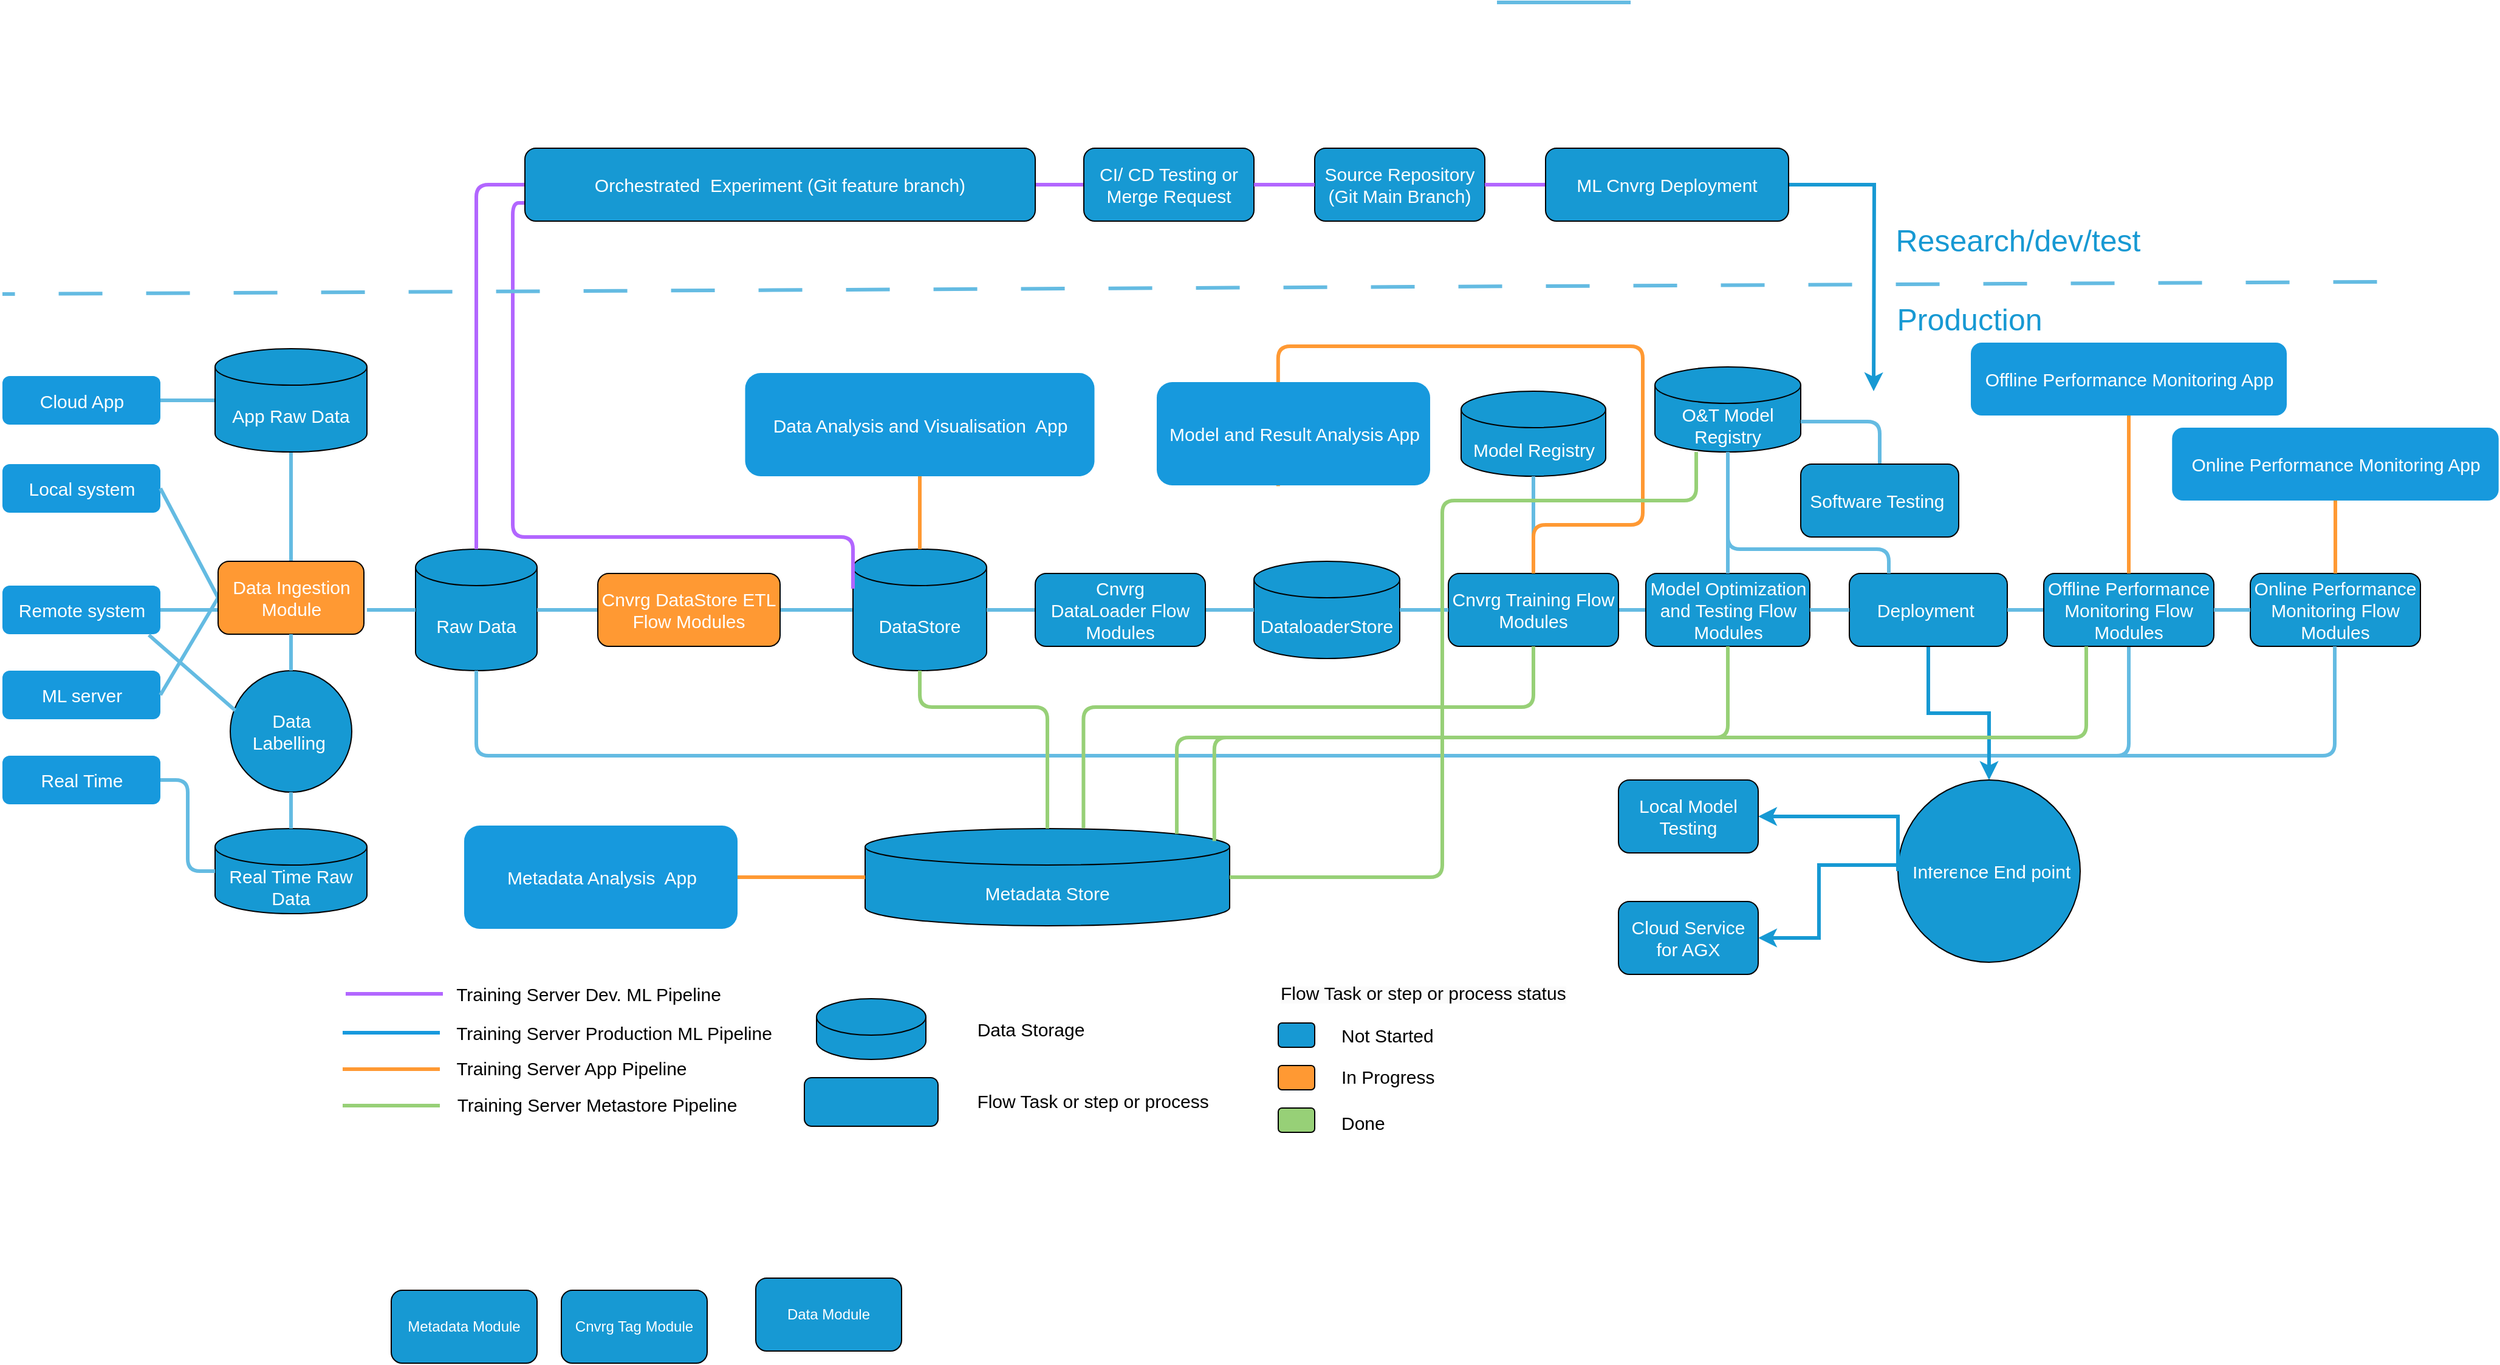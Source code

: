 <mxfile version="21.6.7" type="github">
  <diagram id="6a731a19-8d31-9384-78a2-239565b7b9f0" name="Page-1">
    <mxGraphModel dx="2075" dy="1838" grid="1" gridSize="15" guides="1" tooltips="1" connect="1" arrows="1" fold="1" page="1" pageScale="1" pageWidth="1169" pageHeight="827" background="none" math="0" shadow="0">
      <root>
        <mxCell id="0" />
        <mxCell id="1" parent="0" />
        <mxCell id="1368" value="&lt;font style=&quot;font-size: 15px;&quot;&gt;Cloud App&lt;/font&gt;" style="rounded=1;fillColor=#1799dd;strokeColor=none;strokeWidth=3;shadow=0;html=1;fontColor=#FFFFFF;" parent="1" vertex="1">
          <mxGeometry x="40" y="167.5" width="130" height="40" as="geometry" />
        </mxCell>
        <mxCell id="grCsGURQMANJ224fvGqF-1551" value="&lt;font color=&quot;#ffffff&quot; style=&quot;font-size: 15px;&quot;&gt;Raw Data&lt;/font&gt;" style="shape=cylinder3;whiteSpace=wrap;html=1;boundedLbl=1;backgroundOutline=1;size=15;fillColor=#1699d3;" parent="1" vertex="1">
          <mxGeometry x="380" y="310" width="100" height="100" as="geometry" />
        </mxCell>
        <mxCell id="grCsGURQMANJ224fvGqF-1552" value="&lt;font style=&quot;font-size: 15px;&quot;&gt;Local system&lt;/font&gt;" style="rounded=1;fillColor=#1799dd;strokeColor=none;strokeWidth=3;shadow=0;html=1;fontColor=#FFFFFF;" parent="1" vertex="1">
          <mxGeometry x="40" y="240" width="130" height="40" as="geometry" />
        </mxCell>
        <mxCell id="grCsGURQMANJ224fvGqF-1553" value="&lt;font style=&quot;font-size: 15px;&quot;&gt;Remote system&lt;/font&gt;" style="rounded=1;fillColor=#1799dd;strokeColor=none;strokeWidth=3;shadow=0;html=1;fontColor=#FFFFFF;" parent="1" vertex="1">
          <mxGeometry x="40" y="340" width="130" height="40" as="geometry" />
        </mxCell>
        <mxCell id="grCsGURQMANJ224fvGqF-1555" value="&lt;font style=&quot;font-size: 15px;&quot;&gt;Real Time&lt;/font&gt;" style="rounded=1;fillColor=#1799dd;strokeColor=none;strokeWidth=3;shadow=0;html=1;fontColor=#FFFFFF;" parent="1" vertex="1">
          <mxGeometry x="40" y="480" width="130" height="40" as="geometry" />
        </mxCell>
        <mxCell id="grCsGURQMANJ224fvGqF-1556" value="&lt;font style=&quot;font-size: 15px;&quot;&gt;ML server&lt;/font&gt;" style="rounded=1;fillColor=#1799dd;strokeColor=none;strokeWidth=3;shadow=0;html=1;fontColor=#FFFFFF;" parent="1" vertex="1">
          <mxGeometry x="40" y="410" width="130" height="40" as="geometry" />
        </mxCell>
        <mxCell id="grCsGURQMANJ224fvGqF-1558" value="" style="edgeStyle=none;endArrow=none;strokeWidth=3;strokeColor=#64BBE2;html=1;entryX=1;entryY=0.5;entryDx=0;entryDy=0;exitX=0;exitY=0.5;exitDx=0;exitDy=0;exitPerimeter=0;" parent="1" source="grCsGURQMANJ224fvGqF-1577" target="1368" edge="1">
          <mxGeometry x="-221.5" y="56.5" width="100" height="100" as="geometry">
            <mxPoint x="330" y="220" as="sourcePoint" />
            <mxPoint x="150" y="200" as="targetPoint" />
          </mxGeometry>
        </mxCell>
        <mxCell id="grCsGURQMANJ224fvGqF-1559" value="" style="edgeStyle=orthogonalEdgeStyle;endArrow=none;strokeWidth=3;strokeColor=#B266FF;html=1;entryX=0.5;entryY=0;entryDx=0;entryDy=0;exitX=0;exitY=0.5;exitDx=0;exitDy=0;entryPerimeter=0;" parent="1" source="grCsGURQMANJ224fvGqF-1634" target="grCsGURQMANJ224fvGqF-1551" edge="1">
          <mxGeometry x="-221.5" y="56.5" width="100" height="100" as="geometry">
            <mxPoint x="610" y="230" as="sourcePoint" />
            <mxPoint x="430" y="210" as="targetPoint" />
          </mxGeometry>
        </mxCell>
        <mxCell id="grCsGURQMANJ224fvGqF-1560" value="" style="edgeStyle=none;endArrow=none;strokeWidth=3;strokeColor=#64BBE2;html=1;entryX=0.5;entryY=0;entryDx=0;entryDy=0;exitX=0.5;exitY=1;exitDx=0;exitDy=0;exitPerimeter=0;" parent="1" source="grCsGURQMANJ224fvGqF-1577" target="grCsGURQMANJ224fvGqF-1574" edge="1">
          <mxGeometry x="-221.5" y="56.5" width="100" height="100" as="geometry">
            <mxPoint x="585" y="240" as="sourcePoint" />
            <mxPoint x="405" y="220" as="targetPoint" />
          </mxGeometry>
        </mxCell>
        <mxCell id="grCsGURQMANJ224fvGqF-1561" value="" style="edgeStyle=none;endArrow=none;strokeWidth=3;strokeColor=#64BBE2;html=1;entryX=1;entryY=0.5;entryDx=0;entryDy=0;exitX=0;exitY=0.5;exitDx=0;exitDy=0;exitPerimeter=0;" parent="1" source="grCsGURQMANJ224fvGqF-1570" target="grCsGURQMANJ224fvGqF-1581" edge="1">
          <mxGeometry x="-221.5" y="56.5" width="100" height="100" as="geometry">
            <mxPoint x="930" y="340" as="sourcePoint" />
            <mxPoint x="750" y="320" as="targetPoint" />
          </mxGeometry>
        </mxCell>
        <mxCell id="grCsGURQMANJ224fvGqF-1563" value="" style="edgeStyle=none;endArrow=none;strokeWidth=3;strokeColor=#64BBE2;html=1;entryX=1;entryY=0.5;entryDx=0;entryDy=0;entryPerimeter=0;exitX=0;exitY=0.5;exitDx=0;exitDy=0;" parent="1" source="grCsGURQMANJ224fvGqF-1581" target="grCsGURQMANJ224fvGqF-1551" edge="1">
          <mxGeometry x="-221.5" y="56.5" width="100" height="100" as="geometry">
            <mxPoint x="510" y="360" as="sourcePoint" />
            <mxPoint x="470" y="260" as="targetPoint" />
          </mxGeometry>
        </mxCell>
        <mxCell id="grCsGURQMANJ224fvGqF-1564" value="" style="edgeStyle=none;endArrow=none;strokeWidth=3;strokeColor=#64BBE2;html=1;exitX=0;exitY=0.5;exitDx=0;exitDy=0;exitPerimeter=0;" parent="1" source="grCsGURQMANJ224fvGqF-1551" edge="1">
          <mxGeometry x="-221.5" y="56.5" width="100" height="100" as="geometry">
            <mxPoint x="450" y="360" as="sourcePoint" />
            <mxPoint x="340" y="360" as="targetPoint" />
          </mxGeometry>
        </mxCell>
        <mxCell id="grCsGURQMANJ224fvGqF-1565" value="" style="edgeStyle=none;endArrow=none;strokeWidth=3;strokeColor=#64BBE2;html=1;entryX=1;entryY=0.5;entryDx=0;entryDy=0;exitX=0;exitY=0.5;exitDx=0;exitDy=0;" parent="1" source="grCsGURQMANJ224fvGqF-1574" target="grCsGURQMANJ224fvGqF-1556" edge="1">
          <mxGeometry x="-221.5" y="56.5" width="100" height="100" as="geometry">
            <mxPoint x="360" y="530" as="sourcePoint" />
            <mxPoint x="180" y="510" as="targetPoint" />
          </mxGeometry>
        </mxCell>
        <mxCell id="grCsGURQMANJ224fvGqF-1567" value="" style="edgeStyle=none;endArrow=none;strokeWidth=3;strokeColor=#64BBE2;html=1;entryX=1;entryY=0.5;entryDx=0;entryDy=0;" parent="1" target="grCsGURQMANJ224fvGqF-1553" edge="1">
          <mxGeometry x="-221.5" y="56.5" width="100" height="100" as="geometry">
            <mxPoint x="230" y="360" as="sourcePoint" />
            <mxPoint x="180" y="360" as="targetPoint" />
          </mxGeometry>
        </mxCell>
        <mxCell id="grCsGURQMANJ224fvGqF-1568" value="" style="edgeStyle=none;endArrow=none;strokeWidth=3;strokeColor=#64BBE2;html=1;entryX=1;entryY=0.5;entryDx=0;entryDy=0;exitX=0;exitY=0.5;exitDx=0;exitDy=0;" parent="1" source="grCsGURQMANJ224fvGqF-1574" target="grCsGURQMANJ224fvGqF-1552" edge="1">
          <mxGeometry x="-221.5" y="56.5" width="100" height="100" as="geometry">
            <mxPoint x="360" y="300" as="sourcePoint" />
            <mxPoint x="180" y="280" as="targetPoint" />
          </mxGeometry>
        </mxCell>
        <mxCell id="grCsGURQMANJ224fvGqF-1570" value="&lt;font style=&quot;font-size: 15px;&quot; color=&quot;#ffffff&quot;&gt;DataStore&lt;/font&gt;" style="shape=cylinder3;whiteSpace=wrap;html=1;boundedLbl=1;backgroundOutline=1;size=15;fillColor=#1699d3;" parent="1" vertex="1">
          <mxGeometry x="740" y="310" width="110" height="100" as="geometry" />
        </mxCell>
        <mxCell id="grCsGURQMANJ224fvGqF-1572" value="&lt;font style=&quot;font-size: 15px;&quot; color=&quot;#ffffff&quot;&gt;Metadata Store&lt;/font&gt;" style="shape=cylinder3;whiteSpace=wrap;html=1;boundedLbl=1;backgroundOutline=1;size=15;fillColor=#1699d3;" parent="1" vertex="1">
          <mxGeometry x="750" y="540" width="300" height="80" as="geometry" />
        </mxCell>
        <mxCell id="grCsGURQMANJ224fvGqF-1573" value="&lt;font style=&quot;font-size: 15px;&quot; color=&quot;#ffffff&quot;&gt;DataloaderStore&lt;/font&gt;" style="shape=cylinder3;whiteSpace=wrap;html=1;boundedLbl=1;backgroundOutline=1;size=15;fillColor=#1699d3;" parent="1" vertex="1">
          <mxGeometry x="1070" y="320" width="120" height="80" as="geometry" />
        </mxCell>
        <mxCell id="grCsGURQMANJ224fvGqF-1574" value="&lt;font style=&quot;font-size: 15px;&quot; color=&quot;#ffffff&quot;&gt;Data Ingestion Module&lt;/font&gt;" style="rounded=1;whiteSpace=wrap;html=1;fillColor=#FF9933;" parent="1" vertex="1">
          <mxGeometry x="217.5" y="320" width="120" height="60" as="geometry" />
        </mxCell>
        <mxCell id="grCsGURQMANJ224fvGqF-1577" value="&lt;font style=&quot;font-size: 15px;&quot; color=&quot;#ffffff&quot;&gt;App Raw Data&lt;/font&gt;" style="shape=cylinder3;whiteSpace=wrap;html=1;boundedLbl=1;backgroundOutline=1;size=15;fillColor=#1699d3;" parent="1" vertex="1">
          <mxGeometry x="215" y="145" width="125" height="85" as="geometry" />
        </mxCell>
        <mxCell id="grCsGURQMANJ224fvGqF-1578" value="&lt;font style=&quot;font-size: 15px;&quot; color=&quot;#ffffff&quot;&gt;Model Registry&lt;/font&gt;" style="shape=cylinder3;whiteSpace=wrap;html=1;boundedLbl=1;backgroundOutline=1;size=15;fillColor=#1699d3;" parent="1" vertex="1">
          <mxGeometry x="1240.5" y="180" width="119" height="70" as="geometry" />
        </mxCell>
        <mxCell id="grCsGURQMANJ224fvGqF-1581" value="&lt;font style=&quot;font-size: 15px;&quot; color=&quot;#ffffff&quot;&gt;Cnvrg DataStore ETL Flow Modules&lt;/font&gt;" style="rounded=1;whiteSpace=wrap;html=1;fillColor=#FF9933;" parent="1" vertex="1">
          <mxGeometry x="530" y="330" width="150" height="60" as="geometry" />
        </mxCell>
        <mxCell id="grCsGURQMANJ224fvGqF-1592" value="&lt;font color=&quot;#ffffff&quot;&gt;Data Module&lt;/font&gt;" style="rounded=1;whiteSpace=wrap;html=1;fillColor=#1799d3;" parent="1" vertex="1">
          <mxGeometry x="660" y="910" width="120" height="60" as="geometry" />
        </mxCell>
        <mxCell id="grCsGURQMANJ224fvGqF-1593" value="&lt;font color=&quot;#ffffff&quot;&gt;Cnvrg Tag Module&lt;/font&gt;" style="rounded=1;whiteSpace=wrap;html=1;fillColor=#1799d3;" parent="1" vertex="1">
          <mxGeometry x="500" y="920" width="120" height="60" as="geometry" />
        </mxCell>
        <mxCell id="grCsGURQMANJ224fvGqF-1594" value="&lt;font color=&quot;#ffffff&quot;&gt;Metadata Module&lt;/font&gt;" style="rounded=1;whiteSpace=wrap;html=1;fillColor=#1799d3;" parent="1" vertex="1">
          <mxGeometry x="360" y="920" width="120" height="60" as="geometry" />
        </mxCell>
        <mxCell id="grCsGURQMANJ224fvGqF-1595" value="" style="edgeStyle=orthogonalEdgeStyle;endArrow=none;strokeWidth=3;strokeColor=#64BBE2;html=1;entryX=0.5;entryY=1;entryDx=0;entryDy=0;entryPerimeter=0;exitX=0.5;exitY=1;exitDx=0;exitDy=0;" parent="1" source="grCsGURQMANJ224fvGqF-1617" target="grCsGURQMANJ224fvGqF-1551" edge="1">
          <mxGeometry x="-221.5" y="56.5" width="100" height="100" as="geometry">
            <mxPoint x="1830" y="480" as="sourcePoint" />
            <mxPoint x="440" y="420" as="targetPoint" />
            <Array as="points">
              <mxPoint x="1790" y="480" />
              <mxPoint x="430" y="480" />
            </Array>
          </mxGeometry>
        </mxCell>
        <mxCell id="grCsGURQMANJ224fvGqF-1598" value="" style="edgeStyle=none;endArrow=none;strokeWidth=3;strokeColor=#64BBE2;html=1;entryX=1;entryY=0.5;entryDx=0;entryDy=0;exitX=0;exitY=0.5;exitDx=0;exitDy=0;" parent="1" source="grCsGURQMANJ224fvGqF-1607" target="grCsGURQMANJ224fvGqF-1602" edge="1">
          <mxGeometry x="-221.5" y="56.5" width="100" height="100" as="geometry">
            <mxPoint x="1680" y="270" as="sourcePoint" />
            <mxPoint x="1500" y="250" as="targetPoint" />
          </mxGeometry>
        </mxCell>
        <mxCell id="grCsGURQMANJ224fvGqF-1599" value="" style="edgeStyle=none;endArrow=none;strokeWidth=3;strokeColor=#64BBE2;html=1;entryX=1;entryY=0.5;entryDx=0;entryDy=0;exitX=0;exitY=0.5;exitDx=0;exitDy=0;exitPerimeter=0;" parent="1" source="grCsGURQMANJ224fvGqF-1573" target="grCsGURQMANJ224fvGqF-1601" edge="1">
          <mxGeometry x="-221.5" y="56.5" width="100" height="100" as="geometry">
            <mxPoint x="1250" y="255" as="sourcePoint" />
            <mxPoint x="1070" y="235" as="targetPoint" />
          </mxGeometry>
        </mxCell>
        <mxCell id="grCsGURQMANJ224fvGqF-1600" value="" style="edgeStyle=none;endArrow=none;strokeWidth=3;strokeColor=#64BBE2;html=1;exitX=0;exitY=0.5;exitDx=0;exitDy=0;entryX=1;entryY=0.5;entryDx=0;entryDy=0;entryPerimeter=0;" parent="1" source="grCsGURQMANJ224fvGqF-1601" target="grCsGURQMANJ224fvGqF-1570" edge="1">
          <mxGeometry x="-221.5" y="56.5" width="100" height="100" as="geometry">
            <mxPoint x="1020" y="260" as="sourcePoint" />
            <mxPoint x="840" y="240" as="targetPoint" />
          </mxGeometry>
        </mxCell>
        <mxCell id="grCsGURQMANJ224fvGqF-1601" value="&lt;font style=&quot;font-size: 15px;&quot; color=&quot;#ffffff&quot;&gt;Cnvrg DataLoader&amp;nbsp;Flow Modules&lt;/font&gt;" style="rounded=1;whiteSpace=wrap;html=1;fillColor=#1799d3;" parent="1" vertex="1">
          <mxGeometry x="890" y="330" width="140" height="60" as="geometry" />
        </mxCell>
        <mxCell id="grCsGURQMANJ224fvGqF-1602" value="&lt;font style=&quot;font-size: 15px;&quot; color=&quot;#ffffff&quot;&gt;Cnvrg Training Flow Modules&lt;/font&gt;" style="rounded=1;whiteSpace=wrap;html=1;fillColor=#1799d3;" parent="1" vertex="1">
          <mxGeometry x="1230" y="330" width="140" height="60" as="geometry" />
        </mxCell>
        <mxCell id="grCsGURQMANJ224fvGqF-1604" value="" style="edgeStyle=none;endArrow=none;strokeWidth=3;strokeColor=#64BBE2;html=1;entryX=1;entryY=0.5;entryDx=0;entryDy=0;exitX=0;exitY=0.5;exitDx=0;exitDy=0;entryPerimeter=0;" parent="1" source="grCsGURQMANJ224fvGqF-1602" target="grCsGURQMANJ224fvGqF-1573" edge="1">
          <mxGeometry x="-221.5" y="56.5" width="100" height="100" as="geometry">
            <mxPoint x="1435" y="300" as="sourcePoint" />
            <mxPoint x="1255" y="280" as="targetPoint" />
          </mxGeometry>
        </mxCell>
        <mxCell id="grCsGURQMANJ224fvGqF-1605" value="" style="edgeStyle=none;endArrow=none;strokeWidth=3;strokeColor=#64BBE2;html=1;" parent="1" source="grCsGURQMANJ224fvGqF-1602" target="grCsGURQMANJ224fvGqF-1578" edge="1">
          <mxGeometry x="-221.5" y="56.5" width="100" height="100" as="geometry">
            <mxPoint x="1481" y="320" as="sourcePoint" />
            <mxPoint x="1390" y="270" as="targetPoint" />
          </mxGeometry>
        </mxCell>
        <mxCell id="grCsGURQMANJ224fvGqF-1607" value="&lt;font style=&quot;font-size: 15px;&quot; color=&quot;#ffffff&quot;&gt;Model Optimization and Testing Flow Modules&lt;/font&gt;" style="rounded=1;whiteSpace=wrap;html=1;fillColor=#1799d3;" parent="1" vertex="1">
          <mxGeometry x="1392.5" y="330" width="135" height="60" as="geometry" />
        </mxCell>
        <mxCell id="grCsGURQMANJ224fvGqF-1661" value="" style="edgeStyle=orthogonalEdgeStyle;rounded=0;orthogonalLoop=1;jettySize=auto;html=1;strokeColor=#1699D3;strokeWidth=3;" parent="1" source="grCsGURQMANJ224fvGqF-1609" target="grCsGURQMANJ224fvGqF-1660" edge="1">
          <mxGeometry relative="1" as="geometry" />
        </mxCell>
        <mxCell id="grCsGURQMANJ224fvGqF-1609" value="&lt;font style=&quot;font-size: 15px;&quot; color=&quot;#ffffff&quot;&gt;Deployment&amp;nbsp;&lt;/font&gt;" style="rounded=1;whiteSpace=wrap;html=1;fillColor=#1799d3;" parent="1" vertex="1">
          <mxGeometry x="1560" y="330" width="130" height="60" as="geometry" />
        </mxCell>
        <mxCell id="grCsGURQMANJ224fvGqF-1610" value="" style="edgeStyle=none;endArrow=none;strokeWidth=3;strokeColor=#64BBE2;html=1;exitX=1;exitY=0.5;exitDx=0;exitDy=0;entryX=0;entryY=0.5;entryDx=0;entryDy=0;" parent="1" source="grCsGURQMANJ224fvGqF-1607" target="grCsGURQMANJ224fvGqF-1609" edge="1">
          <mxGeometry x="-221.5" y="56.5" width="100" height="100" as="geometry">
            <mxPoint x="1754" y="235" as="sourcePoint" />
            <mxPoint x="1884" y="295" as="targetPoint" />
          </mxGeometry>
        </mxCell>
        <mxCell id="grCsGURQMANJ224fvGqF-1613" value="&lt;font color=&quot;#ffffff&quot;&gt;&lt;span style=&quot;font-size: 15px;&quot;&gt;O&amp;amp;T Model Registry&lt;/span&gt;&lt;/font&gt;" style="shape=cylinder3;whiteSpace=wrap;html=1;boundedLbl=1;backgroundOutline=1;size=15;fillColor=#1699d3;" parent="1" vertex="1">
          <mxGeometry x="1400" y="160" width="120" height="70" as="geometry" />
        </mxCell>
        <mxCell id="grCsGURQMANJ224fvGqF-1614" value="" style="edgeStyle=orthogonalEdgeStyle;endArrow=none;strokeWidth=3;strokeColor=#FF9933;html=1;exitX=0.5;exitY=0;exitDx=0;exitDy=0;entryX=0.444;entryY=1.007;entryDx=0;entryDy=0;entryPerimeter=0;" parent="1" source="grCsGURQMANJ224fvGqF-1602" target="grCsGURQMANJ224fvGqF-1627" edge="1">
          <mxGeometry x="-221.5" y="56.5" width="100" height="100" as="geometry">
            <mxPoint x="1312.47" y="280" as="sourcePoint" />
            <mxPoint x="1404.97" y="95" as="targetPoint" />
            <Array as="points">
              <mxPoint x="1300" y="290" />
              <mxPoint x="1390" y="290" />
              <mxPoint x="1390" y="143" />
            </Array>
          </mxGeometry>
        </mxCell>
        <mxCell id="grCsGURQMANJ224fvGqF-1615" value="" style="edgeStyle=none;endArrow=none;strokeWidth=3;strokeColor=#64BBE2;html=1;entryX=1;entryY=0.5;entryDx=0;entryDy=0;exitX=0;exitY=0.5;exitDx=0;exitDy=0;" parent="1" source="grCsGURQMANJ224fvGqF-1617" target="grCsGURQMANJ224fvGqF-1609" edge="1">
          <mxGeometry x="-221.5" y="56.5" width="100" height="100" as="geometry">
            <mxPoint x="2120" y="280" as="sourcePoint" />
            <mxPoint x="1940" y="260" as="targetPoint" />
          </mxGeometry>
        </mxCell>
        <mxCell id="grCsGURQMANJ224fvGqF-1616" value="" style="edgeStyle=none;endArrow=none;strokeWidth=3;strokeColor=#64BBE2;html=1;entryX=0.5;entryY=1;entryDx=0;entryDy=0;exitX=0.5;exitY=0;exitDx=0;exitDy=0;entryPerimeter=0;" parent="1" source="grCsGURQMANJ224fvGqF-1607" target="grCsGURQMANJ224fvGqF-1613" edge="1">
          <mxGeometry x="-221.5" y="56.5" width="100" height="100" as="geometry">
            <mxPoint x="1610" y="140" as="sourcePoint" />
            <mxPoint x="1430" y="120" as="targetPoint" />
          </mxGeometry>
        </mxCell>
        <mxCell id="grCsGURQMANJ224fvGqF-1617" value="&lt;font color=&quot;#ffffff&quot;&gt;&lt;font style=&quot;font-size: 15px;&quot;&gt;Offline Performance Monitoring Flow Modules&lt;/font&gt;&lt;br&gt;&lt;/font&gt;" style="rounded=1;whiteSpace=wrap;html=1;fillColor=#1799d3;" parent="1" vertex="1">
          <mxGeometry x="1720" y="330" width="140" height="60" as="geometry" />
        </mxCell>
        <mxCell id="grCsGURQMANJ224fvGqF-1620" value="&lt;font style=&quot;font-size: 15px;&quot;&gt;Data Analysis and Visualisation&amp;nbsp; App&lt;/font&gt;" style="rounded=1;fillColor=#1799dd;strokeColor=none;strokeWidth=3;shadow=0;html=1;fontColor=#FFFFFF;" parent="1" vertex="1">
          <mxGeometry x="651.25" y="165" width="287.5" height="85" as="geometry" />
        </mxCell>
        <mxCell id="grCsGURQMANJ224fvGqF-1621" value="" style="edgeStyle=orthogonalEdgeStyle;endArrow=none;strokeWidth=3;strokeColor=#B266FF;html=1;entryX=0;entryY=0.75;entryDx=0;entryDy=0;exitX=0;exitY=0;exitDx=0;exitDy=32.5;exitPerimeter=0;" parent="1" source="grCsGURQMANJ224fvGqF-1570" target="grCsGURQMANJ224fvGqF-1634" edge="1">
          <mxGeometry x="-221.5" y="56.5" width="100" height="100" as="geometry">
            <mxPoint x="660" y="257.5" as="sourcePoint" />
            <mxPoint x="480" y="237.5" as="targetPoint" />
            <Array as="points">
              <mxPoint x="740" y="300" />
              <mxPoint x="460" y="300" />
              <mxPoint x="460" y="25" />
            </Array>
          </mxGeometry>
        </mxCell>
        <mxCell id="grCsGURQMANJ224fvGqF-1622" value="" style="edgeStyle=none;endArrow=none;strokeWidth=3;strokeColor=#FF9933;html=1;entryX=0.5;entryY=1;entryDx=0;entryDy=0;exitX=0.5;exitY=0;exitDx=0;exitDy=0;exitPerimeter=0;" parent="1" source="grCsGURQMANJ224fvGqF-1570" target="grCsGURQMANJ224fvGqF-1620" edge="1">
          <mxGeometry x="-221.5" y="56.5" width="100" height="100" as="geometry">
            <mxPoint x="990" y="280" as="sourcePoint" />
            <mxPoint x="810" y="260" as="targetPoint" />
          </mxGeometry>
        </mxCell>
        <mxCell id="grCsGURQMANJ224fvGqF-1627" value="&lt;font style=&quot;font-size: 15px;&quot;&gt;Model and Result Analysis App&lt;/font&gt;" style="rounded=1;fillColor=#1799dd;strokeColor=none;strokeWidth=3;shadow=0;html=1;fontColor=#FFFFFF;" parent="1" vertex="1">
          <mxGeometry x="990" y="172.5" width="225" height="85" as="geometry" />
        </mxCell>
        <mxCell id="grCsGURQMANJ224fvGqF-1629" value="&lt;font style=&quot;font-size: 15px;&quot;&gt;Offline Performance Monitoring App&lt;/font&gt;" style="rounded=1;fillColor=#1799dd;strokeColor=none;strokeWidth=3;shadow=0;html=1;fontColor=#FFFFFF;" parent="1" vertex="1">
          <mxGeometry x="1660" y="140" width="260" height="60" as="geometry" />
        </mxCell>
        <mxCell id="grCsGURQMANJ224fvGqF-1630" value="" style="edgeStyle=none;endArrow=none;strokeWidth=3;strokeColor=#B266FF;html=1;entryX=1;entryY=0.5;entryDx=0;entryDy=0;" parent="1" source="grCsGURQMANJ224fvGqF-1635" target="grCsGURQMANJ224fvGqF-1634" edge="1">
          <mxGeometry x="-221.5" y="56.5" width="100" height="100" as="geometry">
            <mxPoint x="1090" y="77.5" as="sourcePoint" />
            <mxPoint x="910" y="57.5" as="targetPoint" />
          </mxGeometry>
        </mxCell>
        <mxCell id="grCsGURQMANJ224fvGqF-1631" value="" style="edgeStyle=none;endArrow=none;strokeWidth=3;strokeColor=#FF9933;html=1;entryX=1;entryY=0.5;entryDx=0;entryDy=0;exitX=0;exitY=0.5;exitDx=0;exitDy=0;exitPerimeter=0;" parent="1" source="grCsGURQMANJ224fvGqF-1572" target="grCsGURQMANJ224fvGqF-1633" edge="1">
          <mxGeometry x="-221.5" y="56.5" width="100" height="100" as="geometry">
            <mxPoint x="765" y="530" as="sourcePoint" />
            <mxPoint x="585" y="510" as="targetPoint" />
          </mxGeometry>
        </mxCell>
        <mxCell id="grCsGURQMANJ224fvGqF-1632" value="" style="edgeStyle=none;endArrow=none;strokeWidth=3;strokeColor=#FF9933;html=1;entryX=0.5;entryY=1;entryDx=0;entryDy=0;exitX=0.5;exitY=0;exitDx=0;exitDy=0;" parent="1" source="grCsGURQMANJ224fvGqF-1617" target="grCsGURQMANJ224fvGqF-1629" edge="1">
          <mxGeometry x="-221.5" y="56.5" width="100" height="100" as="geometry">
            <mxPoint x="2000" y="310" as="sourcePoint" />
            <mxPoint x="1820" y="290" as="targetPoint" />
          </mxGeometry>
        </mxCell>
        <mxCell id="grCsGURQMANJ224fvGqF-1633" value="&lt;font style=&quot;font-size: 15px;&quot;&gt;Metadata Analysis&amp;nbsp; App&lt;/font&gt;" style="rounded=1;fillColor=#1799dd;strokeColor=none;strokeWidth=3;shadow=0;html=1;fontColor=#FFFFFF;" parent="1" vertex="1">
          <mxGeometry x="420" y="537.5" width="225" height="85" as="geometry" />
        </mxCell>
        <mxCell id="grCsGURQMANJ224fvGqF-1634" value="&lt;font style=&quot;font-size: 15px;&quot; color=&quot;#ffffff&quot;&gt;Orchestrated&amp;nbsp; Experiment (Git feature branch)&lt;/font&gt;" style="rounded=1;whiteSpace=wrap;html=1;fillColor=#1799d3;" parent="1" vertex="1">
          <mxGeometry x="470" y="-20" width="420" height="60" as="geometry" />
        </mxCell>
        <mxCell id="grCsGURQMANJ224fvGqF-1635" value="&lt;font style=&quot;font-size: 15px;&quot; color=&quot;#ffffff&quot;&gt;CI/ CD Testing or Merge Request&lt;/font&gt;" style="rounded=1;whiteSpace=wrap;html=1;fillColor=#1799d3;" parent="1" vertex="1">
          <mxGeometry x="930" y="-20" width="140" height="60" as="geometry" />
        </mxCell>
        <mxCell id="grCsGURQMANJ224fvGqF-1637" value="&lt;font style=&quot;font-size: 15px;&quot; color=&quot;#ffffff&quot;&gt;Source Repository&lt;br&gt;(Git Main Branch)&lt;/font&gt;" style="rounded=1;whiteSpace=wrap;html=1;fillColor=#1799d3;" parent="1" vertex="1">
          <mxGeometry x="1120" y="-20" width="140" height="60" as="geometry" />
        </mxCell>
        <mxCell id="grCsGURQMANJ224fvGqF-1638" value="" style="edgeStyle=none;endArrow=none;strokeWidth=3;strokeColor=#64BBE2;html=1;entryX=1;entryY=0.5;entryDx=0;entryDy=0;" parent="1" edge="1">
          <mxGeometry x="-221.5" y="56.5" width="100" height="100" as="geometry">
            <mxPoint x="1380" y="-140" as="sourcePoint" />
            <mxPoint x="1270" y="-140" as="targetPoint" />
          </mxGeometry>
        </mxCell>
        <mxCell id="grCsGURQMANJ224fvGqF-1639" value="" style="edgeStyle=none;endArrow=none;strokeWidth=3;strokeColor=#64BBE2;html=1;dashed=1;dashPattern=12 12;" parent="1" edge="1">
          <mxGeometry x="-221.5" y="56.5" width="100" height="100" as="geometry">
            <mxPoint x="1994.267" y="90" as="sourcePoint" />
            <mxPoint x="40" y="100" as="targetPoint" />
          </mxGeometry>
        </mxCell>
        <mxCell id="grCsGURQMANJ224fvGqF-1640" value="" style="edgeStyle=none;endArrow=none;strokeWidth=3;strokeColor=#B266FF;html=1;entryX=1;entryY=0.5;entryDx=0;entryDy=0;exitX=0;exitY=0.5;exitDx=0;exitDy=0;" parent="1" source="grCsGURQMANJ224fvGqF-1642" target="grCsGURQMANJ224fvGqF-1637" edge="1">
          <mxGeometry x="-221.5" y="56.5" width="100" height="100" as="geometry">
            <mxPoint x="1390" y="10" as="sourcePoint" />
            <mxPoint x="1280" y="-50" as="targetPoint" />
          </mxGeometry>
        </mxCell>
        <mxCell id="grCsGURQMANJ224fvGqF-1641" value="" style="edgeStyle=none;endArrow=none;strokeWidth=3;strokeColor=#B266FF;html=1;entryX=1;entryY=0.5;entryDx=0;entryDy=0;exitX=0;exitY=0.5;exitDx=0;exitDy=0;" parent="1" source="grCsGURQMANJ224fvGqF-1637" target="grCsGURQMANJ224fvGqF-1635" edge="1">
          <mxGeometry x="-221.5" y="56.5" width="100" height="100" as="geometry">
            <mxPoint x="1270" y="-40" as="sourcePoint" />
            <mxPoint x="1160" y="-40" as="targetPoint" />
          </mxGeometry>
        </mxCell>
        <mxCell id="grCsGURQMANJ224fvGqF-1646" style="edgeStyle=orthogonalEdgeStyle;rounded=0;orthogonalLoop=1;jettySize=auto;html=1;strokeColor=#1799d3;strokeWidth=3;" parent="1" source="grCsGURQMANJ224fvGqF-1642" edge="1">
          <mxGeometry relative="1" as="geometry">
            <mxPoint x="1580" y="180" as="targetPoint" />
          </mxGeometry>
        </mxCell>
        <mxCell id="grCsGURQMANJ224fvGqF-1642" value="&lt;font style=&quot;font-size: 15px;&quot; color=&quot;#ffffff&quot;&gt;ML Cnvrg Deployment&lt;/font&gt;" style="rounded=1;whiteSpace=wrap;html=1;fillColor=#1799d3;" parent="1" vertex="1">
          <mxGeometry x="1310" y="-20" width="200" height="60" as="geometry" />
        </mxCell>
        <mxCell id="grCsGURQMANJ224fvGqF-1647" value="&lt;font style=&quot;font-size: 25px;&quot; color=&quot;#1799d3&quot;&gt;Research/dev/test&lt;/font&gt;" style="text;html=1;strokeColor=none;fillColor=none;align=center;verticalAlign=middle;whiteSpace=wrap;rounded=0;" parent="1" vertex="1">
          <mxGeometry x="1624" y="40" width="150" height="30" as="geometry" />
        </mxCell>
        <mxCell id="grCsGURQMANJ224fvGqF-1648" value="&lt;font style=&quot;font-size: 25px;&quot; color=&quot;#1799d3&quot;&gt;Production&lt;/font&gt;" style="text;html=1;strokeColor=none;fillColor=none;align=center;verticalAlign=middle;whiteSpace=wrap;rounded=0;" parent="1" vertex="1">
          <mxGeometry x="1564" y="105" width="190" height="30" as="geometry" />
        </mxCell>
        <mxCell id="grCsGURQMANJ224fvGqF-1653" value="" style="edgeStyle=orthogonalEdgeStyle;endArrow=none;strokeWidth=3;strokeColor=#64BBE2;html=1;entryX=1;entryY=0;entryDx=0;entryDy=45;entryPerimeter=0;exitX=0.5;exitY=0;exitDx=0;exitDy=0;" parent="1" source="grCsGURQMANJ224fvGqF-1659" target="grCsGURQMANJ224fvGqF-1613" edge="1">
          <mxGeometry x="-221.5" y="56.5" width="100" height="100" as="geometry">
            <mxPoint x="1580" y="225" as="sourcePoint" />
            <mxPoint x="1570" y="186.83" as="targetPoint" />
          </mxGeometry>
        </mxCell>
        <mxCell id="grCsGURQMANJ224fvGqF-1659" value="&lt;font style=&quot;font-size: 15px;&quot; color=&quot;#ffffff&quot;&gt;Software Testing&amp;nbsp;&lt;/font&gt;" style="rounded=1;whiteSpace=wrap;html=1;fillColor=#1799d3;" parent="1" vertex="1">
          <mxGeometry x="1520" y="240" width="130" height="60" as="geometry" />
        </mxCell>
        <mxCell id="grCsGURQMANJ224fvGqF-1660" value="&lt;font style=&quot;font-size: 15px;&quot; color=&quot;#ffffff&quot;&gt;&amp;nbsp;Inference End point&lt;/font&gt;" style="ellipse;whiteSpace=wrap;html=1;aspect=fixed;fillColor=#1699D3;" parent="1" vertex="1">
          <mxGeometry x="1600" y="500" width="150" height="150" as="geometry" />
        </mxCell>
        <mxCell id="grCsGURQMANJ224fvGqF-1663" value="" style="edgeStyle=orthogonalEdgeStyle;endArrow=none;strokeWidth=3;strokeColor=#64BBE2;html=1;exitX=0.25;exitY=0;exitDx=0;exitDy=0;" parent="1" source="grCsGURQMANJ224fvGqF-1609" target="grCsGURQMANJ224fvGqF-1613" edge="1">
          <mxGeometry x="-221.5" y="56.5" width="100" height="100" as="geometry">
            <mxPoint x="1473" y="340" as="sourcePoint" />
            <mxPoint x="1470" y="240" as="targetPoint" />
            <Array as="points">
              <mxPoint x="1593" y="310" />
              <mxPoint x="1460" y="310" />
            </Array>
          </mxGeometry>
        </mxCell>
        <mxCell id="grCsGURQMANJ224fvGqF-1664" value="" style="edgeStyle=orthogonalEdgeStyle;endArrow=none;strokeWidth=3;strokeColor=#97D077;html=1;entryX=0.5;entryY=1;entryDx=0;entryDy=0;exitX=0.5;exitY=0;exitDx=0;exitDy=0;exitPerimeter=0;entryPerimeter=0;" parent="1" source="grCsGURQMANJ224fvGqF-1572" target="grCsGURQMANJ224fvGqF-1570" edge="1">
          <mxGeometry x="-221.5" y="56.5" width="100" height="100" as="geometry">
            <mxPoint x="907.5" y="454" as="sourcePoint" />
            <mxPoint x="802.5" y="454" as="targetPoint" />
            <Array as="points">
              <mxPoint x="900" y="440" />
              <mxPoint x="795" y="440" />
            </Array>
          </mxGeometry>
        </mxCell>
        <mxCell id="grCsGURQMANJ224fvGqF-1665" value="" style="edgeStyle=orthogonalEdgeStyle;endArrow=none;strokeWidth=3;strokeColor=#97D077;html=1;entryX=0.599;entryY=-0.005;entryDx=0;entryDy=0;entryPerimeter=0;" parent="1" source="grCsGURQMANJ224fvGqF-1602" target="grCsGURQMANJ224fvGqF-1572" edge="1">
          <mxGeometry x="-221.5" y="56.5" width="100" height="100" as="geometry">
            <mxPoint x="1305" y="536.17" as="sourcePoint" />
            <mxPoint x="1200" y="536" as="targetPoint" />
            <Array as="points">
              <mxPoint x="1300" y="440" />
              <mxPoint x="930" y="440" />
            </Array>
          </mxGeometry>
        </mxCell>
        <mxCell id="grCsGURQMANJ224fvGqF-1668" value="" style="edgeStyle=orthogonalEdgeStyle;endArrow=none;strokeWidth=3;strokeColor=#97D077;html=1;entryX=0.855;entryY=0;entryDx=0;entryDy=4.35;exitX=0.5;exitY=1;exitDx=0;exitDy=0;entryPerimeter=0;" parent="1" source="grCsGURQMANJ224fvGqF-1607" target="grCsGURQMANJ224fvGqF-1572" edge="1">
          <mxGeometry x="-221.5" y="56.5" width="100" height="100" as="geometry">
            <mxPoint x="1305" y="538.67" as="sourcePoint" />
            <mxPoint x="1200" y="538.67" as="targetPoint" />
          </mxGeometry>
        </mxCell>
        <mxCell id="grCsGURQMANJ224fvGqF-1669" value="" style="edgeStyle=orthogonalEdgeStyle;endArrow=none;strokeWidth=3;strokeColor=#97D077;html=1;entryX=0.958;entryY=0.128;entryDx=0;entryDy=0;exitX=0.25;exitY=1;exitDx=0;exitDy=0;entryPerimeter=0;" parent="1" source="grCsGURQMANJ224fvGqF-1617" target="grCsGURQMANJ224fvGqF-1572" edge="1">
          <mxGeometry x="-221.5" y="56.5" width="100" height="100" as="geometry">
            <mxPoint x="1666" y="473" as="sourcePoint" />
            <mxPoint x="1210" y="627" as="targetPoint" />
          </mxGeometry>
        </mxCell>
        <mxCell id="grCsGURQMANJ224fvGqF-1670" value="" style="edgeStyle=orthogonalEdgeStyle;endArrow=none;strokeWidth=3;strokeColor=#97D077;html=1;entryX=1;entryY=0.5;entryDx=0;entryDy=0;entryPerimeter=0;" parent="1" source="grCsGURQMANJ224fvGqF-1613" target="grCsGURQMANJ224fvGqF-1572" edge="1">
          <mxGeometry x="-221.5" y="56.5" width="100" height="100" as="geometry">
            <mxPoint x="1576.64" y="271.33" as="sourcePoint" />
            <mxPoint x="1200" y="620" as="targetPoint" />
            <Array as="points">
              <mxPoint x="1434" y="270" />
              <mxPoint x="1225" y="270" />
              <mxPoint x="1225" y="580" />
            </Array>
          </mxGeometry>
        </mxCell>
        <mxCell id="grCsGURQMANJ224fvGqF-1672" value="" style="edgeStyle=orthogonalEdgeStyle;rounded=0;orthogonalLoop=1;jettySize=auto;html=1;strokeColor=#1699D3;strokeWidth=3;exitX=0;exitY=0.5;exitDx=0;exitDy=0;entryX=1;entryY=0.5;entryDx=0;entryDy=0;" parent="1" source="grCsGURQMANJ224fvGqF-1660" target="grCsGURQMANJ224fvGqF-1673" edge="1">
          <mxGeometry relative="1" as="geometry">
            <mxPoint x="1534.4" y="560" as="sourcePoint" />
            <mxPoint x="1480" y="561" as="targetPoint" />
            <Array as="points">
              <mxPoint x="1600" y="530" />
            </Array>
          </mxGeometry>
        </mxCell>
        <mxCell id="grCsGURQMANJ224fvGqF-1673" value="&lt;font style=&quot;font-size: 15px;&quot; color=&quot;#ffffff&quot;&gt;Local Model Testing&lt;/font&gt;" style="rounded=1;whiteSpace=wrap;html=1;fillColor=#1799d3;" parent="1" vertex="1">
          <mxGeometry x="1370" y="500" width="115" height="60" as="geometry" />
        </mxCell>
        <mxCell id="grCsGURQMANJ224fvGqF-1674" value="&lt;font style=&quot;font-size: 15px;&quot; color=&quot;#ffffff&quot;&gt;Cloud Service for AGX&lt;/font&gt;" style="rounded=1;whiteSpace=wrap;html=1;fillColor=#1799d3;" parent="1" vertex="1">
          <mxGeometry x="1370" y="600" width="115" height="60" as="geometry" />
        </mxCell>
        <mxCell id="grCsGURQMANJ224fvGqF-1676" value="" style="edgeStyle=orthogonalEdgeStyle;rounded=0;orthogonalLoop=1;jettySize=auto;html=1;strokeColor=#1699D3;strokeWidth=3;exitX=0;exitY=0.5;exitDx=0;exitDy=0;" parent="1" target="grCsGURQMANJ224fvGqF-1674" edge="1">
          <mxGeometry relative="1" as="geometry">
            <mxPoint x="1649.93" y="580" as="sourcePoint" />
            <mxPoint x="1534.93" y="640" as="targetPoint" />
            <Array as="points">
              <mxPoint x="1650" y="570" />
              <mxPoint x="1535" y="570" />
              <mxPoint x="1535" y="630" />
            </Array>
          </mxGeometry>
        </mxCell>
        <mxCell id="grCsGURQMANJ224fvGqF-1678" value="&lt;font color=&quot;#ffffff&quot;&gt;&lt;font style=&quot;font-size: 15px;&quot;&gt;Online Performance Monitoring Flow Modules&lt;/font&gt;&lt;br&gt;&lt;/font&gt;" style="rounded=1;whiteSpace=wrap;html=1;fillColor=#1799d3;" parent="1" vertex="1">
          <mxGeometry x="1890.01" y="330" width="140" height="60" as="geometry" />
        </mxCell>
        <mxCell id="grCsGURQMANJ224fvGqF-1679" value="&lt;font style=&quot;font-size: 15px;&quot;&gt;Online Performance Monitoring App&lt;/font&gt;" style="rounded=1;fillColor=#1799dd;strokeColor=none;strokeWidth=3;shadow=0;html=1;fontColor=#FFFFFF;" parent="1" vertex="1">
          <mxGeometry x="1825.63" y="210" width="268.75" height="60" as="geometry" />
        </mxCell>
        <mxCell id="grCsGURQMANJ224fvGqF-1680" value="" style="edgeStyle=none;endArrow=none;strokeWidth=3;strokeColor=#FF9933;html=1;entryX=0.5;entryY=1;entryDx=0;entryDy=0;exitX=0.5;exitY=0;exitDx=0;exitDy=0;" parent="1" source="grCsGURQMANJ224fvGqF-1678" target="grCsGURQMANJ224fvGqF-1679" edge="1">
          <mxGeometry x="-221.5" y="56.5" width="100" height="100" as="geometry">
            <mxPoint x="1881" y="432" as="sourcePoint" />
            <mxPoint x="1880" y="310" as="targetPoint" />
          </mxGeometry>
        </mxCell>
        <mxCell id="grCsGURQMANJ224fvGqF-1683" value="" style="edgeStyle=none;endArrow=none;strokeWidth=3;strokeColor=#64BBE2;html=1;entryX=0;entryY=0.5;entryDx=0;entryDy=0;exitX=1;exitY=0.5;exitDx=0;exitDy=0;" parent="1" source="grCsGURQMANJ224fvGqF-1617" target="grCsGURQMANJ224fvGqF-1678" edge="1">
          <mxGeometry x="-221.5" y="56.5" width="100" height="100" as="geometry">
            <mxPoint x="1920" y="433.5" as="sourcePoint" />
            <mxPoint x="1922" y="537.5" as="targetPoint" />
          </mxGeometry>
        </mxCell>
        <mxCell id="grCsGURQMANJ224fvGqF-1687" value="&lt;font style=&quot;font-size: 15px;&quot; color=&quot;#ffffff&quot;&gt;Data Labelling&amp;nbsp;&lt;/font&gt;" style="ellipse;whiteSpace=wrap;html=1;aspect=fixed;fillColor=#1699D3;" parent="1" vertex="1">
          <mxGeometry x="227.5" y="410" width="100" height="100" as="geometry" />
        </mxCell>
        <mxCell id="grCsGURQMANJ224fvGqF-1688" value="" style="edgeStyle=none;endArrow=none;strokeWidth=3;strokeColor=#64BBE2;html=1;entryX=0.041;entryY=0.328;entryDx=0;entryDy=0;exitX=0.927;exitY=1.017;exitDx=0;exitDy=0;exitPerimeter=0;entryPerimeter=0;" parent="1" source="grCsGURQMANJ224fvGqF-1553" target="grCsGURQMANJ224fvGqF-1687" edge="1">
          <mxGeometry x="-221.5" y="56.5" width="100" height="100" as="geometry">
            <mxPoint x="230" y="374" as="sourcePoint" />
            <mxPoint x="180" y="530" as="targetPoint" />
          </mxGeometry>
        </mxCell>
        <mxCell id="grCsGURQMANJ224fvGqF-1689" value="" style="edgeStyle=none;endArrow=none;strokeWidth=3;strokeColor=#64BBE2;html=1;exitX=0.5;exitY=1;exitDx=0;exitDy=0;" parent="1" source="grCsGURQMANJ224fvGqF-1574" target="grCsGURQMANJ224fvGqF-1687" edge="1">
          <mxGeometry x="-221.5" y="56.5" width="100" height="100" as="geometry">
            <mxPoint x="307" y="420" as="sourcePoint" />
            <mxPoint x="380" y="526" as="targetPoint" />
          </mxGeometry>
        </mxCell>
        <mxCell id="grCsGURQMANJ224fvGqF-1691" value="&lt;font style=&quot;font-size: 15px;&quot; color=&quot;#ffffff&quot;&gt;Real Time Raw Data&lt;/font&gt;" style="shape=cylinder3;whiteSpace=wrap;html=1;boundedLbl=1;backgroundOutline=1;size=15;fillColor=#1699d3;" parent="1" vertex="1">
          <mxGeometry x="215" y="540" width="125" height="70" as="geometry" />
        </mxCell>
        <mxCell id="grCsGURQMANJ224fvGqF-1692" value="" style="edgeStyle=orthogonalEdgeStyle;endArrow=none;strokeWidth=3;strokeColor=#64BBE2;html=1;entryX=0;entryY=0.5;entryDx=0;entryDy=0;exitX=1;exitY=0.5;exitDx=0;exitDy=0;entryPerimeter=0;" parent="1" source="grCsGURQMANJ224fvGqF-1555" target="grCsGURQMANJ224fvGqF-1691" edge="1">
          <mxGeometry x="-221.5" y="56.5" width="100" height="100" as="geometry">
            <mxPoint x="130" y="558" as="sourcePoint" />
            <mxPoint x="201" y="620" as="targetPoint" />
          </mxGeometry>
        </mxCell>
        <mxCell id="grCsGURQMANJ224fvGqF-1693" value="" style="edgeStyle=none;endArrow=none;strokeWidth=3;strokeColor=#64BBE2;html=1;entryX=0.5;entryY=0;entryDx=0;entryDy=0;exitX=0.5;exitY=1;exitDx=0;exitDy=0;entryPerimeter=0;" parent="1" source="grCsGURQMANJ224fvGqF-1687" target="grCsGURQMANJ224fvGqF-1691" edge="1">
          <mxGeometry x="-221.5" y="56.5" width="100" height="100" as="geometry">
            <mxPoint x="349" y="469" as="sourcePoint" />
            <mxPoint x="420" y="531" as="targetPoint" />
          </mxGeometry>
        </mxCell>
        <mxCell id="grCsGURQMANJ224fvGqF-1696" value="" style="edgeStyle=orthogonalEdgeStyle;endArrow=none;strokeWidth=3;strokeColor=#64BBE2;html=1;exitX=0.5;exitY=1;exitDx=0;exitDy=0;exitPerimeter=0;" parent="1" edge="1">
          <mxGeometry x="-221.5" y="56.5" width="100" height="100" as="geometry">
            <mxPoint x="1959.51" y="390" as="sourcePoint" />
            <mxPoint x="1780" y="480" as="targetPoint" />
            <Array as="points">
              <mxPoint x="1960" y="480" />
            </Array>
          </mxGeometry>
        </mxCell>
        <mxCell id="R6ZH8nz1-QXUSBg8TrbW-1368" value="" style="edgeStyle=none;endArrow=none;strokeWidth=3;strokeColor=#1799DD;html=1;" edge="1" parent="1">
          <mxGeometry x="-221.5" y="56.5" width="100" height="100" as="geometry">
            <mxPoint x="400" y="708" as="sourcePoint" />
            <mxPoint x="320" y="708" as="targetPoint" />
          </mxGeometry>
        </mxCell>
        <mxCell id="R6ZH8nz1-QXUSBg8TrbW-1369" value="" style="edgeStyle=none;endArrow=none;strokeWidth=3;strokeColor=#FF9933;html=1;entryX=1;entryY=0.5;entryDx=0;entryDy=0;" edge="1" parent="1">
          <mxGeometry x="-221.5" y="56.5" width="100" height="100" as="geometry">
            <mxPoint x="400" y="738" as="sourcePoint" />
            <mxPoint x="320" y="738" as="targetPoint" />
          </mxGeometry>
        </mxCell>
        <mxCell id="R6ZH8nz1-QXUSBg8TrbW-1370" value="" style="edgeStyle=none;endArrow=none;strokeWidth=3;strokeColor=#97D077;html=1;entryX=1;entryY=0.5;entryDx=0;entryDy=0;" edge="1" parent="1">
          <mxGeometry x="-221.5" y="56.5" width="100" height="100" as="geometry">
            <mxPoint x="400" y="768" as="sourcePoint" />
            <mxPoint x="320" y="768" as="targetPoint" />
          </mxGeometry>
        </mxCell>
        <mxCell id="R6ZH8nz1-QXUSBg8TrbW-1372" value="&lt;font style=&quot;font-size: 15px;&quot;&gt;Training Server Production ML Pipeline&lt;/font&gt;" style="text;html=1;align=center;verticalAlign=middle;resizable=0;points=[];autosize=1;strokeColor=none;fillColor=none;" vertex="1" parent="1">
          <mxGeometry x="400.5" y="693" width="285" height="30" as="geometry" />
        </mxCell>
        <mxCell id="R6ZH8nz1-QXUSBg8TrbW-1373" value="&lt;font style=&quot;font-size: 15px;&quot;&gt;Training Server App Pipeline&lt;/font&gt;" style="text;html=1;align=center;verticalAlign=middle;resizable=0;points=[];autosize=1;strokeColor=none;fillColor=none;" vertex="1" parent="1">
          <mxGeometry x="395" y="721.5" width="225" height="30" as="geometry" />
        </mxCell>
        <mxCell id="R6ZH8nz1-QXUSBg8TrbW-1375" value="&lt;font style=&quot;font-size: 15px;&quot;&gt;Training Server Metastore Pipeline&lt;/font&gt;" style="text;html=1;align=center;verticalAlign=middle;resizable=0;points=[];autosize=1;strokeColor=none;fillColor=none;" vertex="1" parent="1">
          <mxGeometry x="401.5" y="752" width="255" height="30" as="geometry" />
        </mxCell>
        <mxCell id="R6ZH8nz1-QXUSBg8TrbW-1376" value="" style="shape=cylinder3;whiteSpace=wrap;html=1;boundedLbl=1;backgroundOutline=1;size=15;fillColor=#1699d3;" vertex="1" parent="1">
          <mxGeometry x="710" y="680" width="90" height="50" as="geometry" />
        </mxCell>
        <mxCell id="R6ZH8nz1-QXUSBg8TrbW-1377" value="&lt;font style=&quot;font-size: 15px;&quot;&gt;Data Storage&lt;/font&gt;" style="text;html=1;align=center;verticalAlign=middle;resizable=0;points=[];autosize=1;strokeColor=none;fillColor=none;" vertex="1" parent="1">
          <mxGeometry x="826" y="690" width="120" height="30" as="geometry" />
        </mxCell>
        <mxCell id="R6ZH8nz1-QXUSBg8TrbW-1378" value="" style="rounded=1;whiteSpace=wrap;html=1;fillColor=#1799d3;" vertex="1" parent="1">
          <mxGeometry x="700" y="745" width="110" height="40" as="geometry" />
        </mxCell>
        <mxCell id="R6ZH8nz1-QXUSBg8TrbW-1379" value="&lt;font style=&quot;font-size: 15px;&quot;&gt;Flow Task or step or process&lt;/font&gt;" style="text;html=1;align=center;verticalAlign=middle;resizable=0;points=[];autosize=1;strokeColor=none;fillColor=none;" vertex="1" parent="1">
          <mxGeometry x="824" y="749" width="225" height="30" as="geometry" />
        </mxCell>
        <mxCell id="R6ZH8nz1-QXUSBg8TrbW-1382" value="&lt;span style=&quot;color: rgb(0, 0, 0); font-family: Helvetica; font-style: normal; font-variant-ligatures: normal; font-variant-caps: normal; font-weight: 400; letter-spacing: normal; orphans: 2; text-align: center; text-indent: 0px; text-transform: none; widows: 2; word-spacing: 0px; -webkit-text-stroke-width: 0px; background-color: rgb(251, 251, 251); text-decoration-thickness: initial; text-decoration-style: initial; text-decoration-color: initial; float: none; display: inline !important;&quot;&gt;&lt;font style=&quot;font-size: 15px;&quot;&gt;Flow Task or step or process status&lt;/font&gt;&lt;/span&gt;" style="text;whiteSpace=wrap;html=1;" vertex="1" parent="1">
          <mxGeometry x="1090" y="660" width="245" height="40" as="geometry" />
        </mxCell>
        <mxCell id="R6ZH8nz1-QXUSBg8TrbW-1383" value="" style="rounded=1;whiteSpace=wrap;html=1;fillColor=#1799d3;" vertex="1" parent="1">
          <mxGeometry x="1090" y="700" width="30" height="20" as="geometry" />
        </mxCell>
        <mxCell id="R6ZH8nz1-QXUSBg8TrbW-1386" value="" style="rounded=1;whiteSpace=wrap;html=1;fillColor=#FF9933;" vertex="1" parent="1">
          <mxGeometry x="1090" y="735" width="30" height="20" as="geometry" />
        </mxCell>
        <mxCell id="R6ZH8nz1-QXUSBg8TrbW-1387" value="" style="rounded=1;whiteSpace=wrap;html=1;fillColor=#97D077;" vertex="1" parent="1">
          <mxGeometry x="1090" y="770" width="30" height="20" as="geometry" />
        </mxCell>
        <mxCell id="R6ZH8nz1-QXUSBg8TrbW-1390" value="&lt;div style=&quot;text-align: center;&quot;&gt;&lt;span style=&quot;background-color: initial;&quot;&gt;&lt;font style=&quot;font-size: 15px;&quot;&gt;Not Started&lt;/font&gt;&lt;/span&gt;&lt;/div&gt;" style="text;whiteSpace=wrap;html=1;" vertex="1" parent="1">
          <mxGeometry x="1140" y="694.5" width="90" height="25" as="geometry" />
        </mxCell>
        <mxCell id="R6ZH8nz1-QXUSBg8TrbW-1391" value="&lt;div style=&quot;text-align: center;&quot;&gt;&lt;font style=&quot;font-size: 15px;&quot;&gt;In Progress&lt;/font&gt;&lt;/div&gt;" style="text;whiteSpace=wrap;html=1;" vertex="1" parent="1">
          <mxGeometry x="1140" y="729" width="95" height="25" as="geometry" />
        </mxCell>
        <mxCell id="R6ZH8nz1-QXUSBg8TrbW-1392" value="&lt;div style=&quot;text-align: center;&quot;&gt;&lt;font style=&quot;font-size: 15px;&quot;&gt;Done&lt;/font&gt;&lt;/div&gt;" style="text;whiteSpace=wrap;html=1;" vertex="1" parent="1">
          <mxGeometry x="1140" y="766.5" width="70" height="25" as="geometry" />
        </mxCell>
        <mxCell id="R6ZH8nz1-QXUSBg8TrbW-1396" value="" style="edgeStyle=none;endArrow=none;strokeWidth=3;strokeColor=#B266FF;html=1;entryX=1;entryY=0.5;entryDx=0;entryDy=0;" edge="1" parent="1">
          <mxGeometry x="-221.5" y="56.5" width="100" height="100" as="geometry">
            <mxPoint x="402.5" y="676" as="sourcePoint" />
            <mxPoint x="322.5" y="676" as="targetPoint" />
          </mxGeometry>
        </mxCell>
        <mxCell id="R6ZH8nz1-QXUSBg8TrbW-1397" value="&lt;font style=&quot;font-size: 15px;&quot;&gt;Training Server Dev. ML Pipeline&lt;/font&gt;" style="text;html=1;align=center;verticalAlign=middle;resizable=0;points=[];autosize=1;strokeColor=none;fillColor=none;" vertex="1" parent="1">
          <mxGeometry x="394.5" y="661" width="255" height="30" as="geometry" />
        </mxCell>
      </root>
    </mxGraphModel>
  </diagram>
</mxfile>
